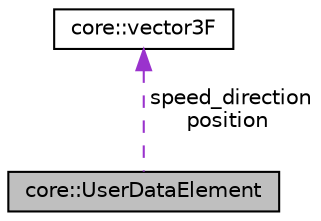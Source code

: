 digraph "core::UserDataElement"
{
  edge [fontname="Helvetica",fontsize="10",labelfontname="Helvetica",labelfontsize="10"];
  node [fontname="Helvetica",fontsize="10",shape=record];
  Node1 [label="core::UserDataElement",height=0.2,width=0.4,color="black", fillcolor="grey75", style="filled" fontcolor="black"];
  Node2 -> Node1 [dir="back",color="darkorchid3",fontsize="10",style="dashed",label=" speed_direction\nposition" ,fontname="Helvetica"];
  Node2 [label="core::vector3F",height=0.2,width=0.4,color="black", fillcolor="white", style="filled",URL="$structcore_1_1vector3_f.html"];
}
